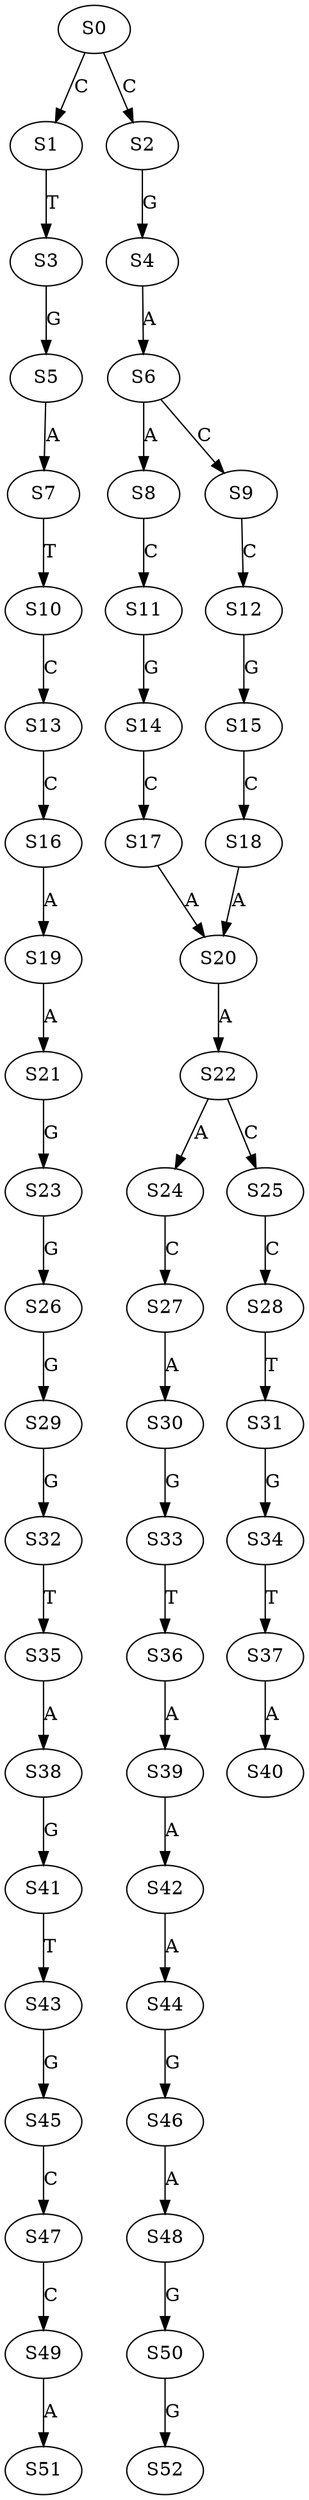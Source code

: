 strict digraph  {
	S0 -> S1 [ label = C ];
	S0 -> S2 [ label = C ];
	S1 -> S3 [ label = T ];
	S2 -> S4 [ label = G ];
	S3 -> S5 [ label = G ];
	S4 -> S6 [ label = A ];
	S5 -> S7 [ label = A ];
	S6 -> S8 [ label = A ];
	S6 -> S9 [ label = C ];
	S7 -> S10 [ label = T ];
	S8 -> S11 [ label = C ];
	S9 -> S12 [ label = C ];
	S10 -> S13 [ label = C ];
	S11 -> S14 [ label = G ];
	S12 -> S15 [ label = G ];
	S13 -> S16 [ label = C ];
	S14 -> S17 [ label = C ];
	S15 -> S18 [ label = C ];
	S16 -> S19 [ label = A ];
	S17 -> S20 [ label = A ];
	S18 -> S20 [ label = A ];
	S19 -> S21 [ label = A ];
	S20 -> S22 [ label = A ];
	S21 -> S23 [ label = G ];
	S22 -> S24 [ label = A ];
	S22 -> S25 [ label = C ];
	S23 -> S26 [ label = G ];
	S24 -> S27 [ label = C ];
	S25 -> S28 [ label = C ];
	S26 -> S29 [ label = G ];
	S27 -> S30 [ label = A ];
	S28 -> S31 [ label = T ];
	S29 -> S32 [ label = G ];
	S30 -> S33 [ label = G ];
	S31 -> S34 [ label = G ];
	S32 -> S35 [ label = T ];
	S33 -> S36 [ label = T ];
	S34 -> S37 [ label = T ];
	S35 -> S38 [ label = A ];
	S36 -> S39 [ label = A ];
	S37 -> S40 [ label = A ];
	S38 -> S41 [ label = G ];
	S39 -> S42 [ label = A ];
	S41 -> S43 [ label = T ];
	S42 -> S44 [ label = A ];
	S43 -> S45 [ label = G ];
	S44 -> S46 [ label = G ];
	S45 -> S47 [ label = C ];
	S46 -> S48 [ label = A ];
	S47 -> S49 [ label = C ];
	S48 -> S50 [ label = G ];
	S49 -> S51 [ label = A ];
	S50 -> S52 [ label = G ];
}
